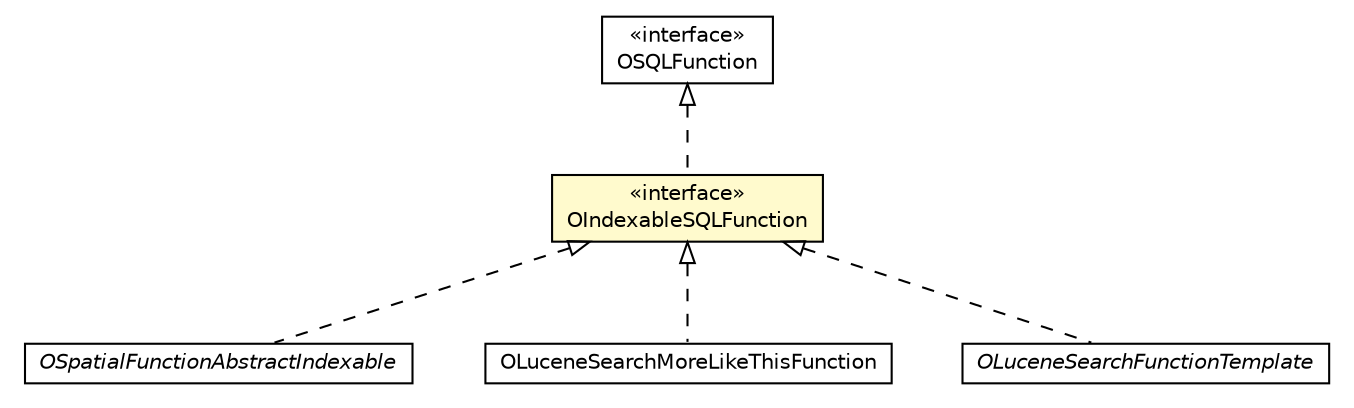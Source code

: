 #!/usr/local/bin/dot
#
# Class diagram 
# Generated by UMLGraph version R5_6-24-gf6e263 (http://www.umlgraph.org/)
#

digraph G {
	edge [fontname="Helvetica",fontsize=10,labelfontname="Helvetica",labelfontsize=10];
	node [fontname="Helvetica",fontsize=10,shape=plaintext];
	nodesep=0.25;
	ranksep=0.5;
	// com.orientechnologies.orient.core.sql.functions.OIndexableSQLFunction
	c3916723 [label=<<table title="com.orientechnologies.orient.core.sql.functions.OIndexableSQLFunction" border="0" cellborder="1" cellspacing="0" cellpadding="2" port="p" bgcolor="lemonChiffon" href="./OIndexableSQLFunction.html">
		<tr><td><table border="0" cellspacing="0" cellpadding="1">
<tr><td align="center" balign="center"> &#171;interface&#187; </td></tr>
<tr><td align="center" balign="center"> OIndexableSQLFunction </td></tr>
		</table></td></tr>
		</table>>, URL="./OIndexableSQLFunction.html", fontname="Helvetica", fontcolor="black", fontsize=10.0];
	// com.orientechnologies.orient.core.sql.functions.OSQLFunction
	c3916727 [label=<<table title="com.orientechnologies.orient.core.sql.functions.OSQLFunction" border="0" cellborder="1" cellspacing="0" cellpadding="2" port="p" href="./OSQLFunction.html">
		<tr><td><table border="0" cellspacing="0" cellpadding="1">
<tr><td align="center" balign="center"> &#171;interface&#187; </td></tr>
<tr><td align="center" balign="center"> OSQLFunction </td></tr>
		</table></td></tr>
		</table>>, URL="./OSQLFunction.html", fontname="Helvetica", fontcolor="black", fontsize=10.0];
	// com.orientechnologies.spatial.functions.OSpatialFunctionAbstractIndexable
	c3918345 [label=<<table title="com.orientechnologies.spatial.functions.OSpatialFunctionAbstractIndexable" border="0" cellborder="1" cellspacing="0" cellpadding="2" port="p" href="../../../../spatial/functions/OSpatialFunctionAbstractIndexable.html">
		<tr><td><table border="0" cellspacing="0" cellpadding="1">
<tr><td align="center" balign="center"><font face="Helvetica-Oblique"> OSpatialFunctionAbstractIndexable </font></td></tr>
		</table></td></tr>
		</table>>, URL="../../../../spatial/functions/OSpatialFunctionAbstractIndexable.html", fontname="Helvetica", fontcolor="black", fontsize=10.0];
	// com.orientechnologies.lucene.functions.OLuceneSearchMoreLikeThisFunction
	c3918402 [label=<<table title="com.orientechnologies.lucene.functions.OLuceneSearchMoreLikeThisFunction" border="0" cellborder="1" cellspacing="0" cellpadding="2" port="p" href="../../../../lucene/functions/OLuceneSearchMoreLikeThisFunction.html">
		<tr><td><table border="0" cellspacing="0" cellpadding="1">
<tr><td align="center" balign="center"> OLuceneSearchMoreLikeThisFunction </td></tr>
		</table></td></tr>
		</table>>, URL="../../../../lucene/functions/OLuceneSearchMoreLikeThisFunction.html", fontname="Helvetica", fontcolor="black", fontsize=10.0];
	// com.orientechnologies.lucene.functions.OLuceneSearchFunctionTemplate
	c3918407 [label=<<table title="com.orientechnologies.lucene.functions.OLuceneSearchFunctionTemplate" border="0" cellborder="1" cellspacing="0" cellpadding="2" port="p" href="../../../../lucene/functions/OLuceneSearchFunctionTemplate.html">
		<tr><td><table border="0" cellspacing="0" cellpadding="1">
<tr><td align="center" balign="center"><font face="Helvetica-Oblique"> OLuceneSearchFunctionTemplate </font></td></tr>
		</table></td></tr>
		</table>>, URL="../../../../lucene/functions/OLuceneSearchFunctionTemplate.html", fontname="Helvetica", fontcolor="black", fontsize=10.0];
	//com.orientechnologies.orient.core.sql.functions.OIndexableSQLFunction implements com.orientechnologies.orient.core.sql.functions.OSQLFunction
	c3916727:p -> c3916723:p [dir=back,arrowtail=empty,style=dashed];
	//com.orientechnologies.spatial.functions.OSpatialFunctionAbstractIndexable implements com.orientechnologies.orient.core.sql.functions.OIndexableSQLFunction
	c3916723:p -> c3918345:p [dir=back,arrowtail=empty,style=dashed];
	//com.orientechnologies.lucene.functions.OLuceneSearchMoreLikeThisFunction implements com.orientechnologies.orient.core.sql.functions.OIndexableSQLFunction
	c3916723:p -> c3918402:p [dir=back,arrowtail=empty,style=dashed];
	//com.orientechnologies.lucene.functions.OLuceneSearchFunctionTemplate implements com.orientechnologies.orient.core.sql.functions.OIndexableSQLFunction
	c3916723:p -> c3918407:p [dir=back,arrowtail=empty,style=dashed];
}

